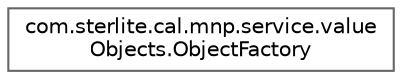 digraph "Graphical Class Hierarchy"
{
 // LATEX_PDF_SIZE
  bgcolor="transparent";
  edge [fontname=Helvetica,fontsize=10,labelfontname=Helvetica,labelfontsize=10];
  node [fontname=Helvetica,fontsize=10,shape=box,height=0.2,width=0.4];
  rankdir="LR";
  Node0 [id="Node000000",label="com.sterlite.cal.mnp.service.value\lObjects.ObjectFactory",height=0.2,width=0.4,color="grey40", fillcolor="white", style="filled",URL="$classcom_1_1sterlite_1_1cal_1_1mnp_1_1service_1_1value_objects_1_1_object_factory.html",tooltip=" "];
}
